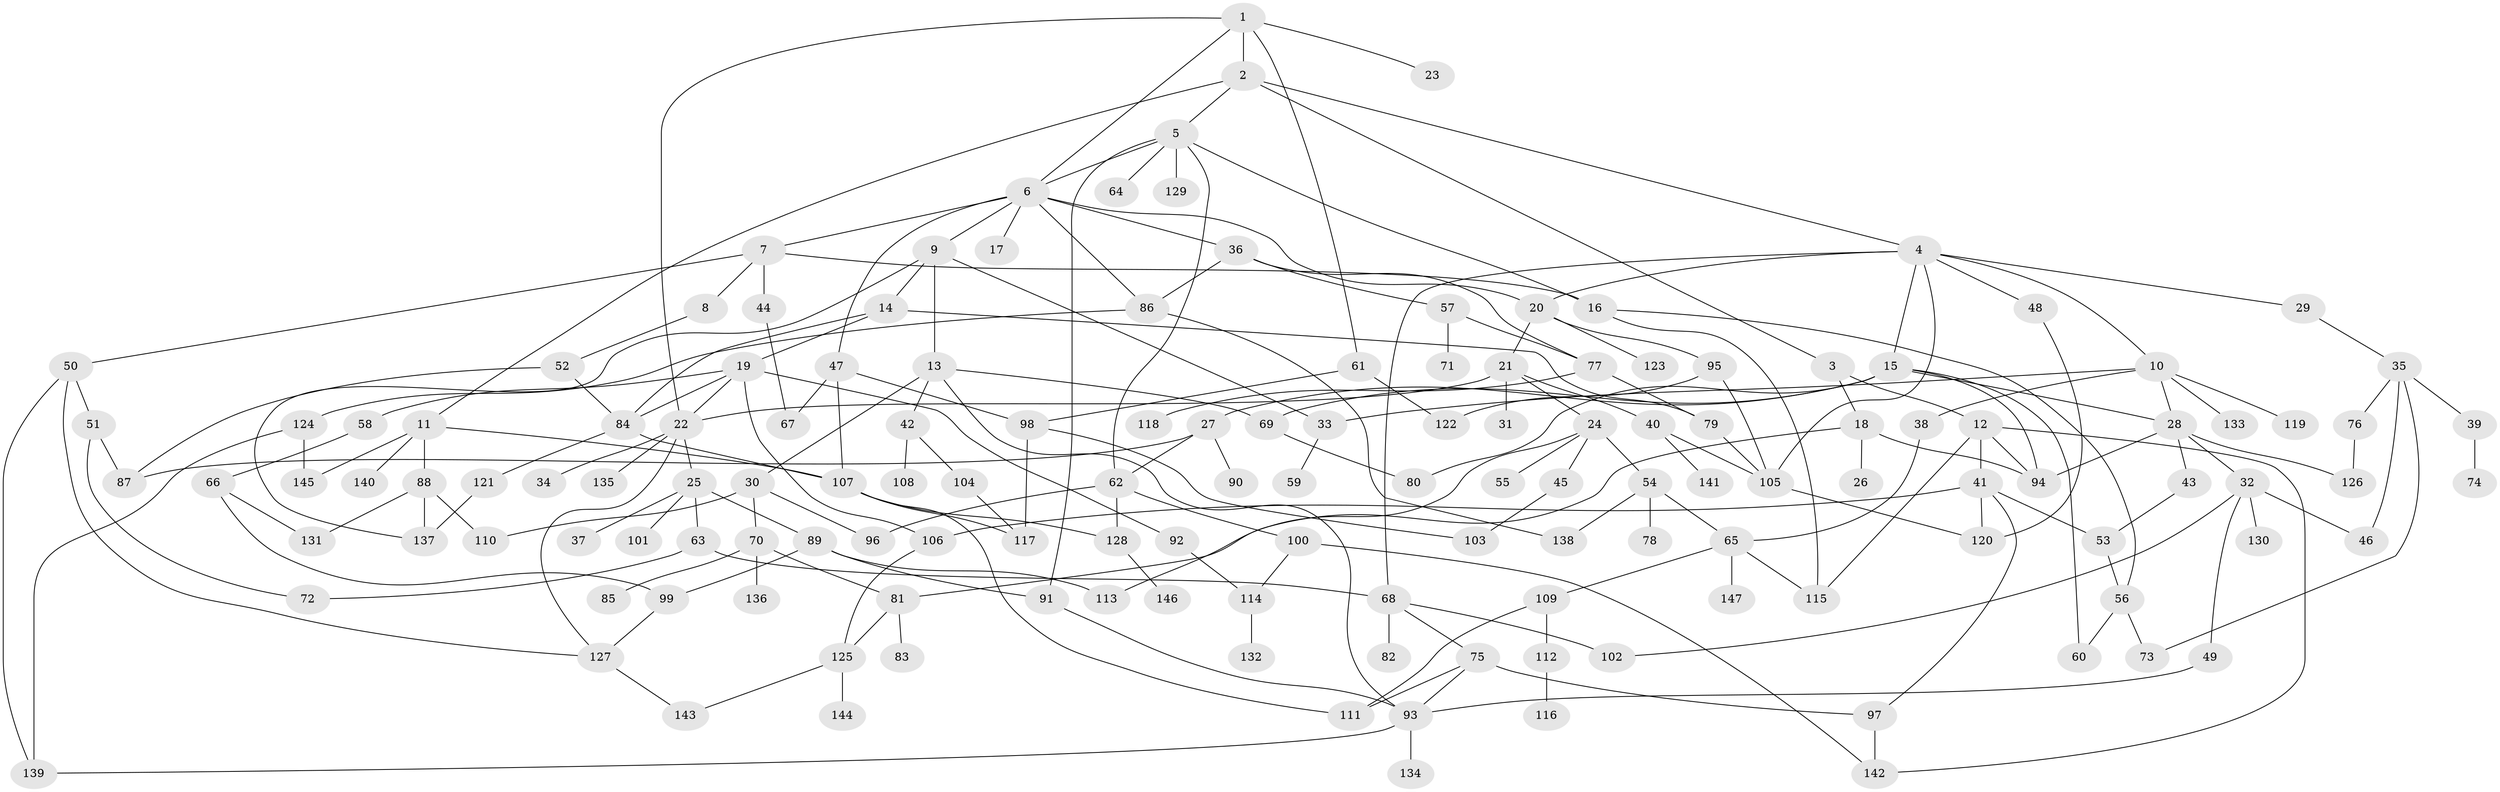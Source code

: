 // coarse degree distribution, {5: 0.1650485436893204, 3: 0.24271844660194175, 8: 0.02912621359223301, 4: 0.13592233009708737, 2: 0.17475728155339806, 1: 0.18446601941747573, 7: 0.02912621359223301, 6: 0.038834951456310676}
// Generated by graph-tools (version 1.1) at 2025/36/03/04/25 23:36:00]
// undirected, 147 vertices, 219 edges
graph export_dot {
  node [color=gray90,style=filled];
  1;
  2;
  3;
  4;
  5;
  6;
  7;
  8;
  9;
  10;
  11;
  12;
  13;
  14;
  15;
  16;
  17;
  18;
  19;
  20;
  21;
  22;
  23;
  24;
  25;
  26;
  27;
  28;
  29;
  30;
  31;
  32;
  33;
  34;
  35;
  36;
  37;
  38;
  39;
  40;
  41;
  42;
  43;
  44;
  45;
  46;
  47;
  48;
  49;
  50;
  51;
  52;
  53;
  54;
  55;
  56;
  57;
  58;
  59;
  60;
  61;
  62;
  63;
  64;
  65;
  66;
  67;
  68;
  69;
  70;
  71;
  72;
  73;
  74;
  75;
  76;
  77;
  78;
  79;
  80;
  81;
  82;
  83;
  84;
  85;
  86;
  87;
  88;
  89;
  90;
  91;
  92;
  93;
  94;
  95;
  96;
  97;
  98;
  99;
  100;
  101;
  102;
  103;
  104;
  105;
  106;
  107;
  108;
  109;
  110;
  111;
  112;
  113;
  114;
  115;
  116;
  117;
  118;
  119;
  120;
  121;
  122;
  123;
  124;
  125;
  126;
  127;
  128;
  129;
  130;
  131;
  132;
  133;
  134;
  135;
  136;
  137;
  138;
  139;
  140;
  141;
  142;
  143;
  144;
  145;
  146;
  147;
  1 -- 2;
  1 -- 6;
  1 -- 23;
  1 -- 61;
  1 -- 22;
  2 -- 3;
  2 -- 4;
  2 -- 5;
  2 -- 11;
  3 -- 12;
  3 -- 18;
  4 -- 10;
  4 -- 15;
  4 -- 20;
  4 -- 29;
  4 -- 48;
  4 -- 105;
  4 -- 68;
  5 -- 64;
  5 -- 129;
  5 -- 62;
  5 -- 6;
  5 -- 91;
  5 -- 16;
  6 -- 7;
  6 -- 9;
  6 -- 17;
  6 -- 36;
  6 -- 47;
  6 -- 86;
  6 -- 20;
  7 -- 8;
  7 -- 16;
  7 -- 44;
  7 -- 50;
  8 -- 52;
  9 -- 13;
  9 -- 14;
  9 -- 33;
  9 -- 137;
  10 -- 28;
  10 -- 38;
  10 -- 119;
  10 -- 133;
  10 -- 33;
  11 -- 88;
  11 -- 107;
  11 -- 140;
  11 -- 145;
  12 -- 41;
  12 -- 115;
  12 -- 142;
  12 -- 94;
  13 -- 30;
  13 -- 42;
  13 -- 69;
  13 -- 93;
  14 -- 19;
  14 -- 79;
  14 -- 84;
  15 -- 27;
  15 -- 60;
  15 -- 94;
  15 -- 80;
  15 -- 28;
  15 -- 69;
  16 -- 56;
  16 -- 115;
  18 -- 26;
  18 -- 81;
  18 -- 94;
  19 -- 58;
  19 -- 92;
  19 -- 106;
  19 -- 22;
  19 -- 84;
  20 -- 21;
  20 -- 95;
  20 -- 123;
  21 -- 22;
  21 -- 24;
  21 -- 31;
  21 -- 40;
  22 -- 25;
  22 -- 34;
  22 -- 127;
  22 -- 135;
  24 -- 45;
  24 -- 54;
  24 -- 55;
  24 -- 113;
  25 -- 37;
  25 -- 63;
  25 -- 89;
  25 -- 101;
  27 -- 62;
  27 -- 87;
  27 -- 90;
  28 -- 32;
  28 -- 43;
  28 -- 94;
  28 -- 126;
  29 -- 35;
  30 -- 70;
  30 -- 96;
  30 -- 110;
  32 -- 46;
  32 -- 49;
  32 -- 102;
  32 -- 130;
  33 -- 59;
  35 -- 39;
  35 -- 76;
  35 -- 73;
  35 -- 46;
  36 -- 57;
  36 -- 86;
  36 -- 77;
  38 -- 65;
  39 -- 74;
  40 -- 141;
  40 -- 105;
  41 -- 53;
  41 -- 106;
  41 -- 97;
  41 -- 120;
  42 -- 104;
  42 -- 108;
  43 -- 53;
  44 -- 67;
  45 -- 103;
  47 -- 67;
  47 -- 98;
  47 -- 107;
  48 -- 120;
  49 -- 93;
  50 -- 51;
  50 -- 127;
  50 -- 139;
  51 -- 87;
  51 -- 72;
  52 -- 84;
  52 -- 87;
  53 -- 56;
  54 -- 78;
  54 -- 138;
  54 -- 65;
  56 -- 73;
  56 -- 60;
  57 -- 71;
  57 -- 77;
  58 -- 66;
  61 -- 122;
  61 -- 98;
  62 -- 100;
  62 -- 96;
  62 -- 128;
  63 -- 68;
  63 -- 72;
  65 -- 109;
  65 -- 115;
  65 -- 147;
  66 -- 99;
  66 -- 131;
  68 -- 75;
  68 -- 82;
  68 -- 102;
  69 -- 80;
  70 -- 85;
  70 -- 136;
  70 -- 81;
  75 -- 97;
  75 -- 93;
  75 -- 111;
  76 -- 126;
  77 -- 79;
  77 -- 118;
  79 -- 105;
  81 -- 83;
  81 -- 125;
  84 -- 121;
  84 -- 107;
  86 -- 124;
  86 -- 138;
  88 -- 110;
  88 -- 131;
  88 -- 137;
  89 -- 91;
  89 -- 99;
  89 -- 113;
  91 -- 93;
  92 -- 114;
  93 -- 134;
  93 -- 139;
  95 -- 105;
  95 -- 122;
  97 -- 142;
  98 -- 103;
  98 -- 117;
  99 -- 127;
  100 -- 142;
  100 -- 114;
  104 -- 117;
  105 -- 120;
  106 -- 125;
  107 -- 111;
  107 -- 117;
  107 -- 128;
  109 -- 112;
  109 -- 111;
  112 -- 116;
  114 -- 132;
  121 -- 137;
  124 -- 139;
  124 -- 145;
  125 -- 143;
  125 -- 144;
  127 -- 143;
  128 -- 146;
}
